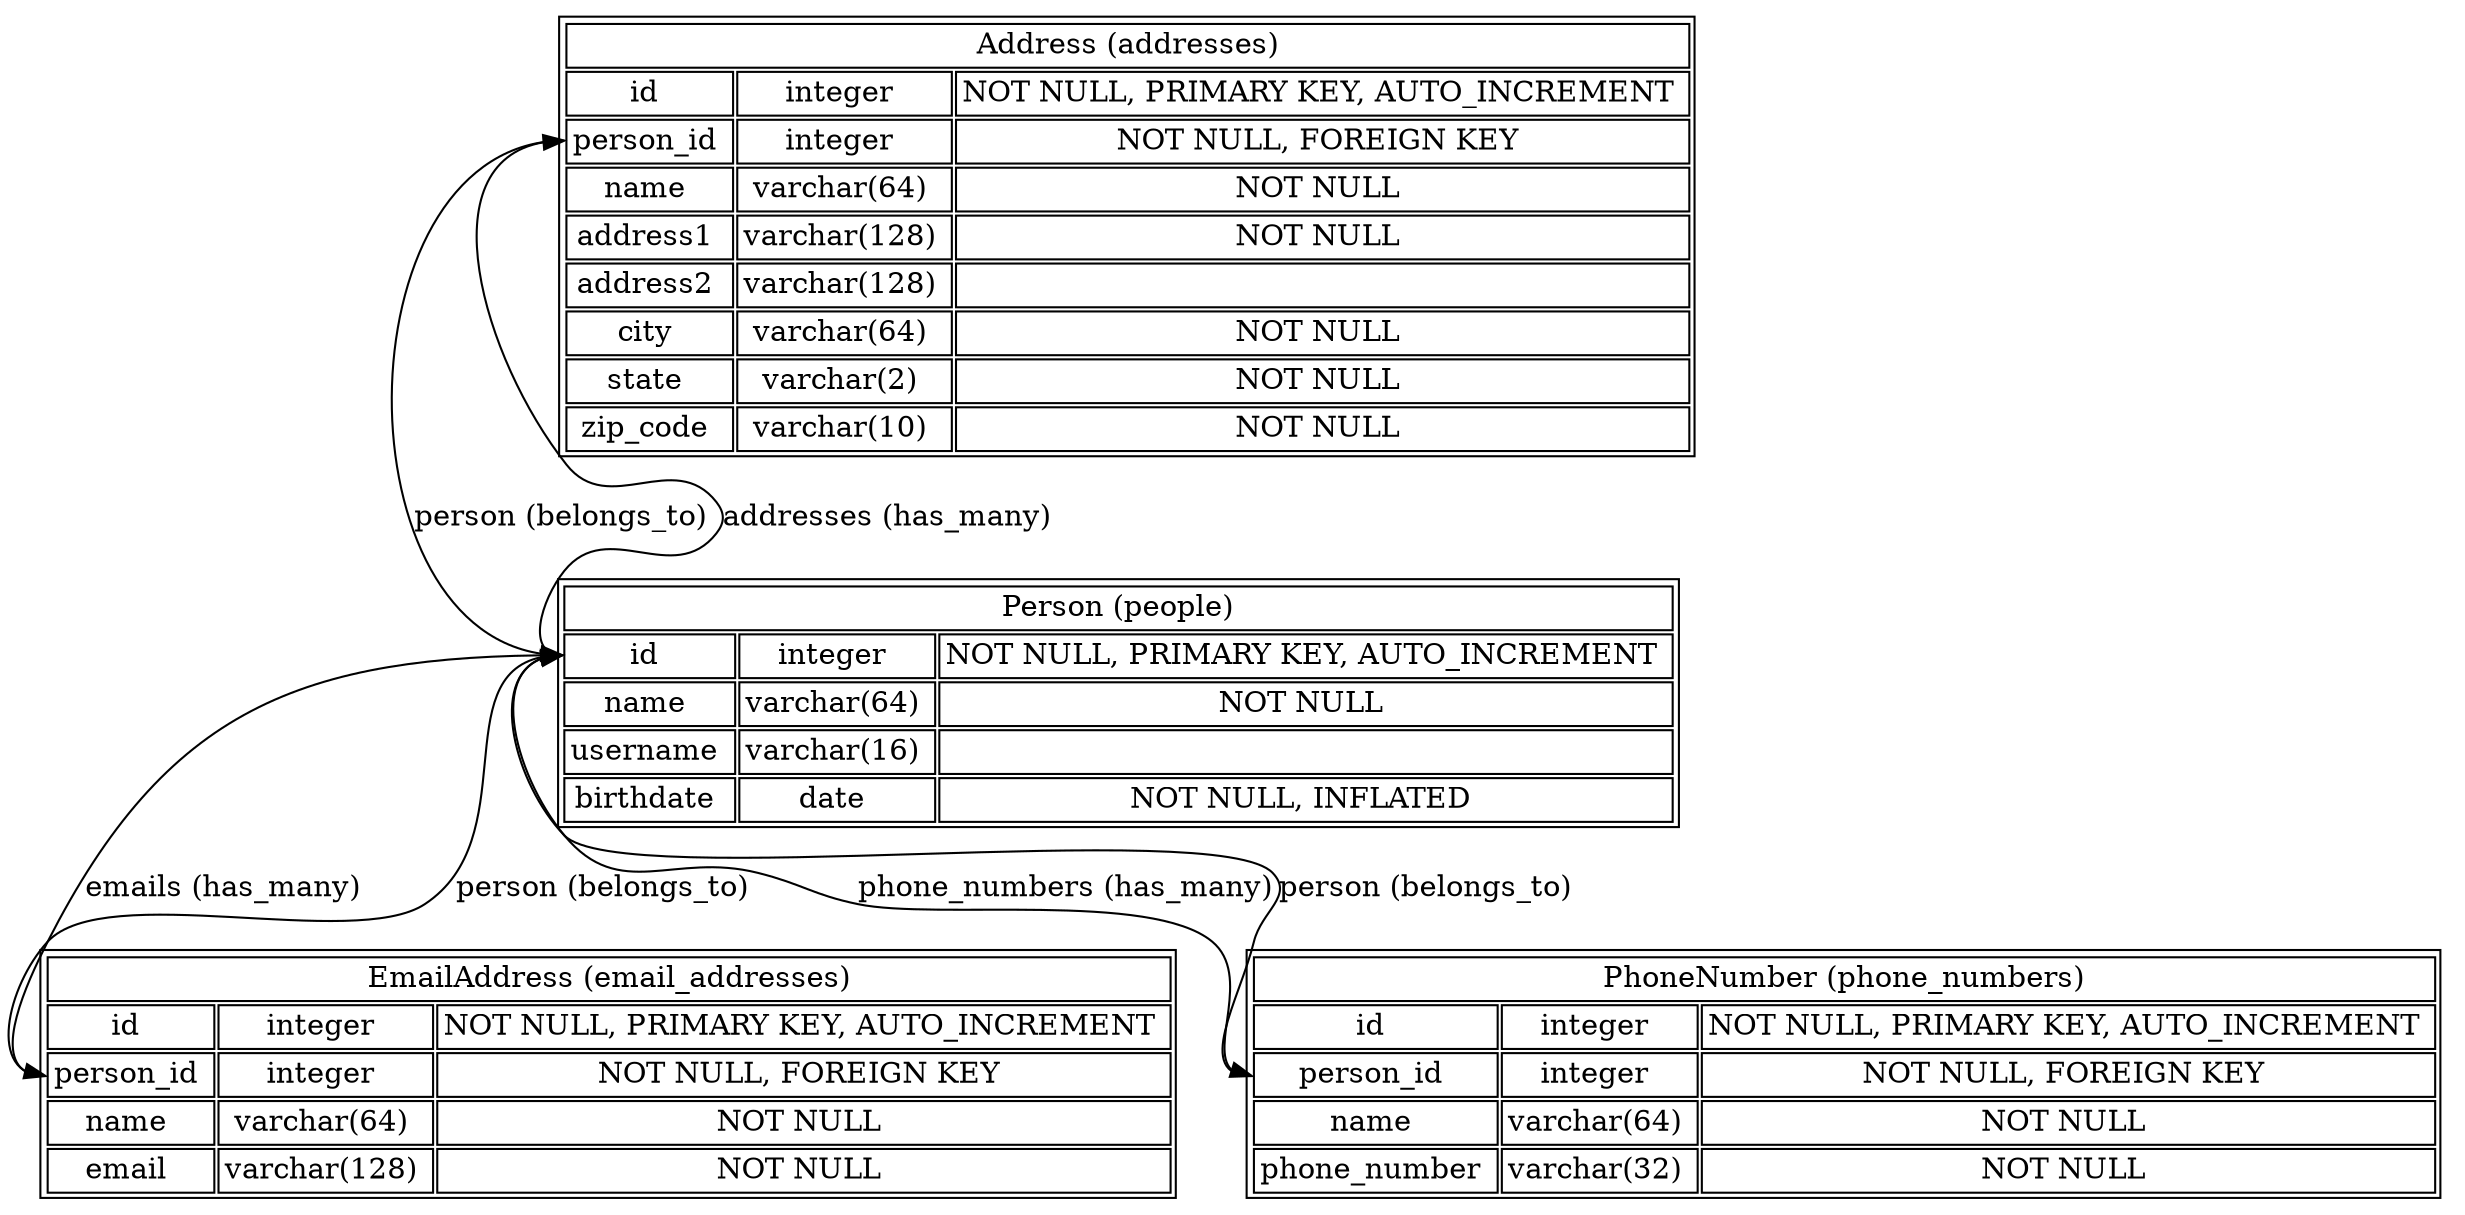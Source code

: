 /* vim:syntax=dot */
digraph dbixclass {
    graph [overlap=false,sep=.1,splines=true,model=subset,ratio=auto];
    node [shape=plaintext];
    edge [];

    


Address [ label=< <TABLE> <TR><TD COLSPAN="3" HREF="ExampleDB-1.html#Address">Address (addresses)</TD></TR> <TR> <TD PORT="id">id </TD> <TD>integer </TD> <TD>NOT NULL, PRIMARY KEY, AUTO_INCREMENT </TD> </TR> <TR> <TD PORT="person_id">person_id </TD> <TD>integer </TD> <TD>NOT NULL, FOREIGN KEY </TD> </TR> <TR> <TD PORT="name">name </TD> <TD>varchar(64) </TD> <TD>NOT NULL </TD> </TR> <TR> <TD PORT="address1">address1 </TD> <TD>varchar(128) </TD> <TD>NOT NULL </TD> </TR> <TR> <TD PORT="address2">address2 </TD> <TD>varchar(128) </TD> <TD> </TD> </TR> <TR> <TD PORT="city">city </TD> <TD>varchar(64) </TD> <TD>NOT NULL </TD> </TR> <TR> <TD PORT="state">state </TD> <TD>varchar(2) </TD> <TD>NOT NULL </TD> </TR> <TR> <TD PORT="zip_code">zip_code </TD> <TD>varchar(10) </TD> <TD>NOT NULL </TD> </TR> </TABLE> > ]

EmailAddress [ label=< <TABLE> <TR><TD COLSPAN="3" HREF="ExampleDB-1.html#EmailAddress">EmailAddress (email_addresses)</TD></TR> <TR> <TD PORT="id">id </TD> <TD>integer </TD> <TD>NOT NULL, PRIMARY KEY, AUTO_INCREMENT </TD> </TR> <TR> <TD PORT="person_id">person_id </TD> <TD>integer </TD> <TD>NOT NULL, FOREIGN KEY </TD> </TR> <TR> <TD PORT="name">name </TD> <TD>varchar(64) </TD> <TD>NOT NULL </TD> </TR> <TR> <TD PORT="email">email </TD> <TD>varchar(128) </TD> <TD>NOT NULL </TD> </TR> </TABLE> > ]

Person [ label=< <TABLE> <TR><TD COLSPAN="3" HREF="ExampleDB-1.html#Person">Person (people)</TD></TR> <TR> <TD PORT="id">id </TD> <TD>integer </TD> <TD>NOT NULL, PRIMARY KEY, AUTO_INCREMENT </TD> </TR> <TR> <TD PORT="name">name </TD> <TD>varchar(64) </TD> <TD>NOT NULL </TD> </TR> <TR> <TD PORT="username">username </TD> <TD>varchar(16) </TD> <TD> </TD> </TR> <TR> <TD PORT="birthdate">birthdate </TD> <TD>date </TD> <TD>NOT NULL, INFLATED </TD> </TR> </TABLE> > ]

PhoneNumber [ label=< <TABLE> <TR><TD COLSPAN="3" HREF="ExampleDB-1.html#PhoneNumber">PhoneNumber (phone_numbers)</TD></TR> <TR> <TD PORT="id">id </TD> <TD>integer </TD> <TD>NOT NULL, PRIMARY KEY, AUTO_INCREMENT </TD> </TR> <TR> <TD PORT="person_id">person_id </TD> <TD>integer </TD> <TD>NOT NULL, FOREIGN KEY </TD> </TR> <TR> <TD PORT="name">name </TD> <TD>varchar(64) </TD> <TD>NOT NULL </TD> </TR> <TR> <TD PORT="phone_number">phone_number </TD> <TD>varchar(32) </TD> <TD>NOT NULL </TD> </TR> </TABLE> > ]



    
    
    
        Address:person_id -> Person:id [ label = "person (belongs_to)" ];
    

    
    
    
        EmailAddress:person_id -> Person:id [ label = "person (belongs_to)" ];
    

    
    
    
        Person:id -> Address:person_id [ label = "addresses (has_many)" ];
    

    
    
    
        Person:id -> EmailAddress:person_id [ label = "emails (has_many)" ];
    

    
    
    
        Person:id -> PhoneNumber:person_id [ label = "phone_numbers (has_many)" ];
    

    
    
    
        PhoneNumber:person_id -> Person:id [ label = "person (belongs_to)" ];
    

}

